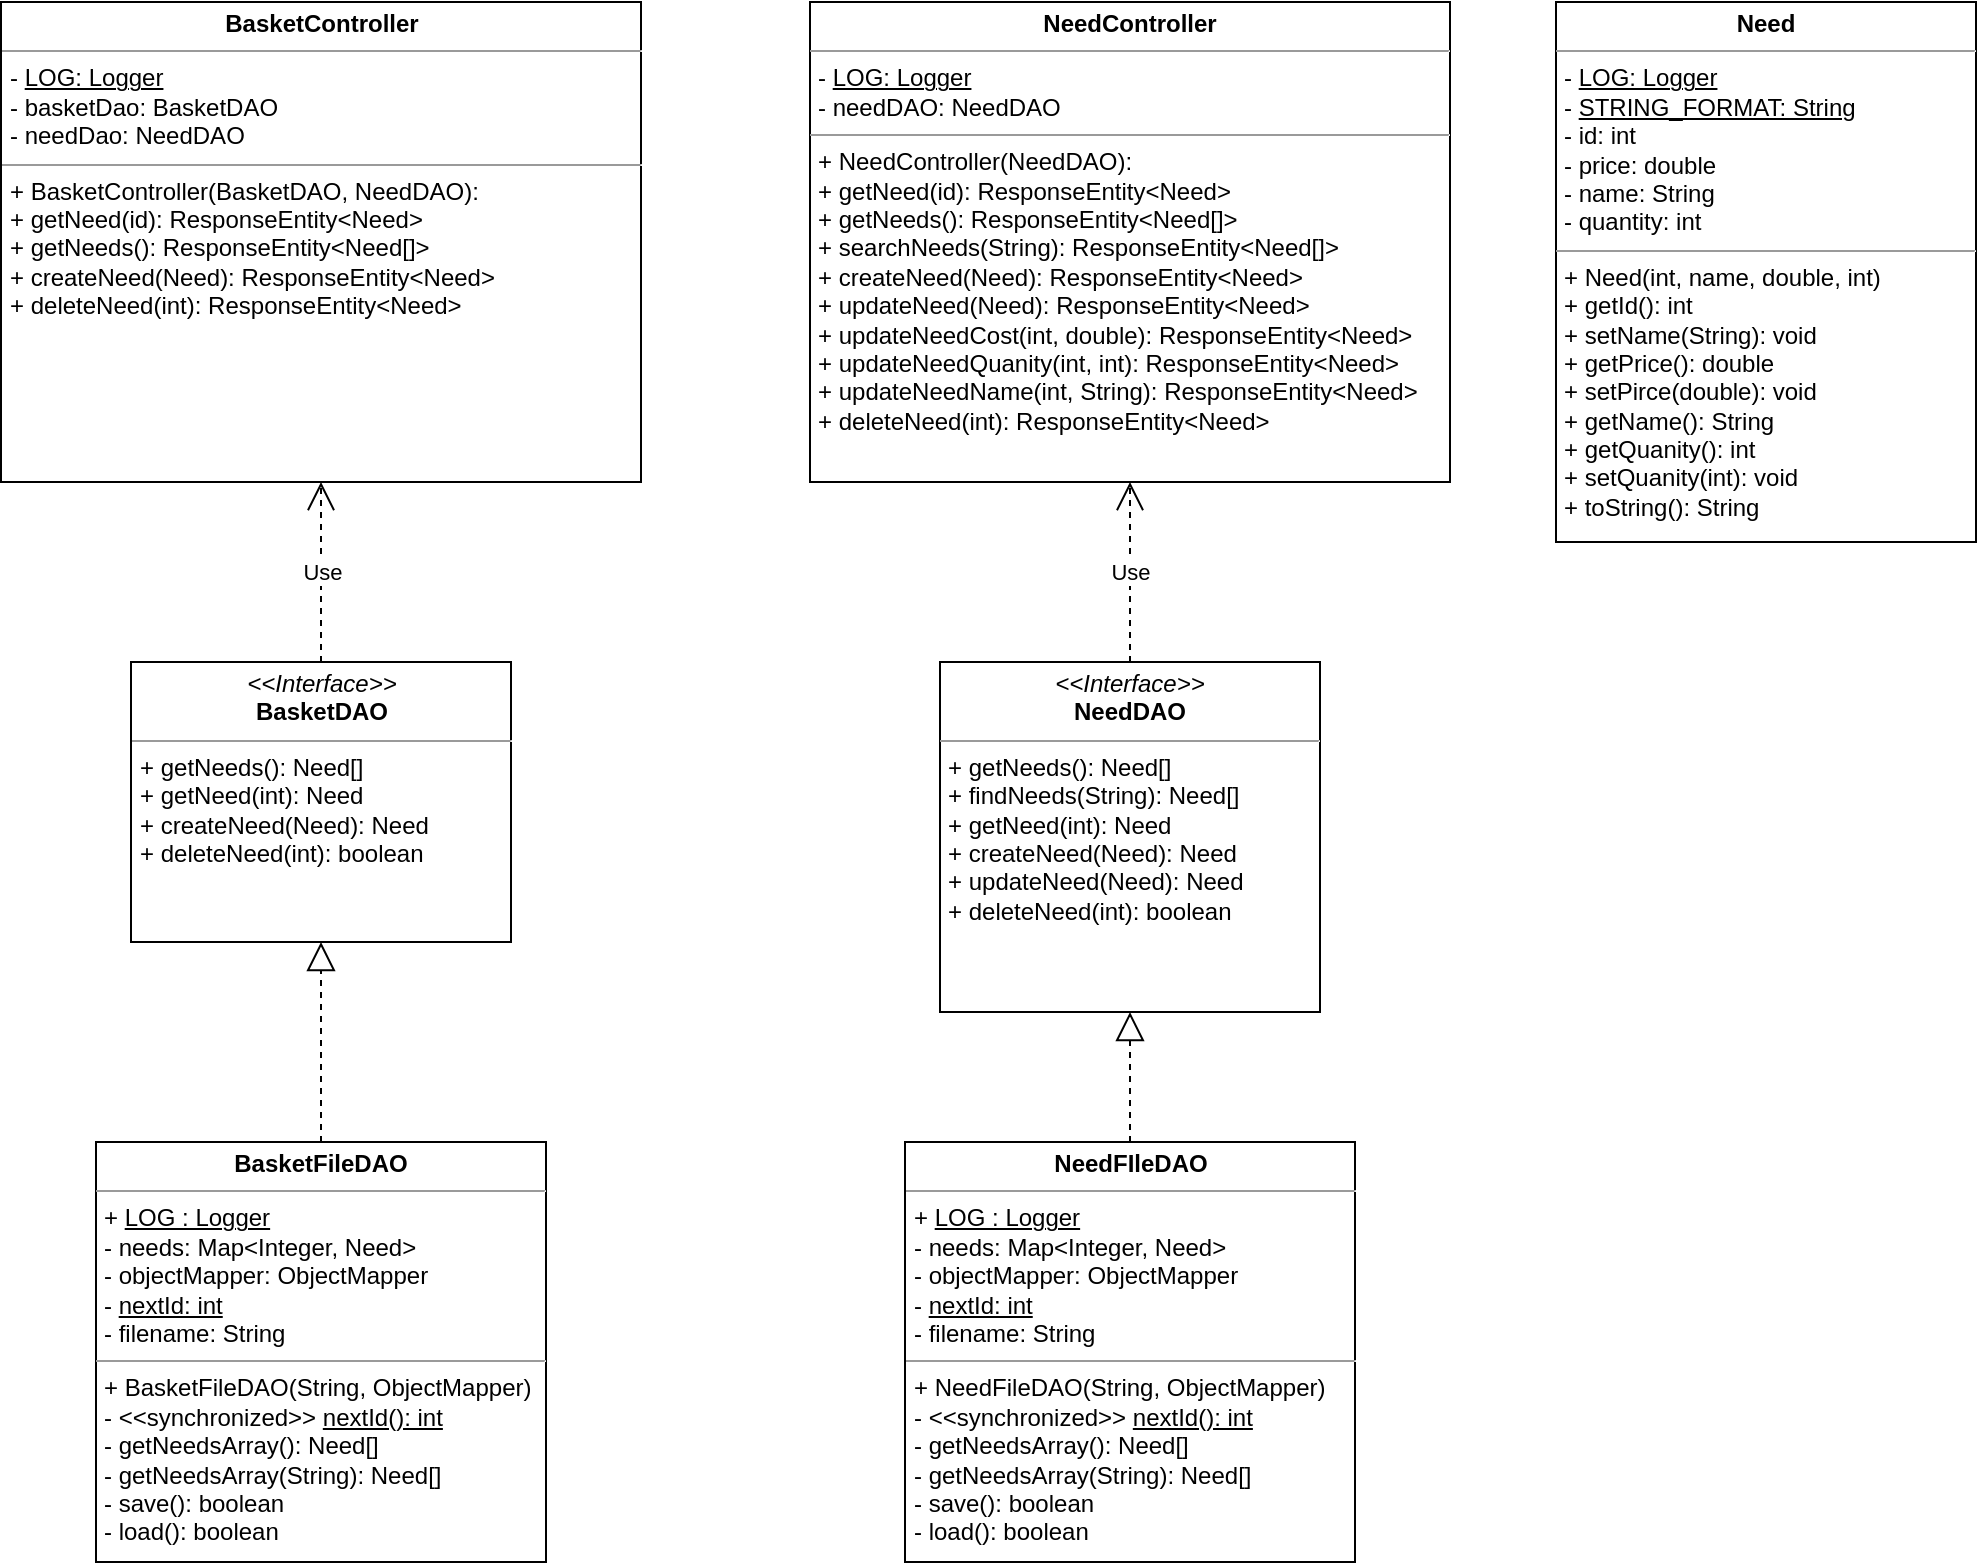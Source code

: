 <mxfile version="22.0.8" type="device">
  <diagram id="C5RBs43oDa-KdzZeNtuy" name="Page-1">
    <mxGraphModel dx="1793" dy="960" grid="1" gridSize="10" guides="1" tooltips="1" connect="1" arrows="1" fold="1" page="1" pageScale="1" pageWidth="827" pageHeight="1169" math="0" shadow="0">
      <root>
        <mxCell id="WIyWlLk6GJQsqaUBKTNV-0" />
        <mxCell id="WIyWlLk6GJQsqaUBKTNV-1" parent="WIyWlLk6GJQsqaUBKTNV-0" />
        <mxCell id="5PQ-Qn2Oii2XtJDnxv0j-0" value="&lt;p style=&quot;margin:0px;margin-top:4px;text-align:center;&quot;&gt;&lt;i&gt;&amp;lt;&amp;lt;Interface&amp;gt;&amp;gt;&lt;/i&gt;&lt;br&gt;&lt;b&gt;BasketDAO&lt;/b&gt;&lt;br&gt;&lt;/p&gt;&lt;hr size=&quot;1&quot;&gt;&lt;p style=&quot;margin:0px;margin-left:4px;&quot;&gt;+ getNeeds(): Need[]&lt;br&gt;+ getNeed(int): Need&lt;/p&gt;&lt;p style=&quot;margin:0px;margin-left:4px;&quot;&gt;+ createNeed(Need): Need&lt;/p&gt;&lt;p style=&quot;margin:0px;margin-left:4px;&quot;&gt;+ deleteNeed(int): boolean&lt;br&gt;&lt;/p&gt;" style="verticalAlign=top;align=left;overflow=fill;fontSize=12;fontFamily=Helvetica;html=1;whiteSpace=wrap;" vertex="1" parent="WIyWlLk6GJQsqaUBKTNV-1">
          <mxGeometry x="167.5" y="560" width="190" height="140" as="geometry" />
        </mxCell>
        <mxCell id="5PQ-Qn2Oii2XtJDnxv0j-6" value="" style="endArrow=block;dashed=1;endFill=0;endSize=12;html=1;rounded=0;entryX=0.5;entryY=1;entryDx=0;entryDy=0;exitX=0.5;exitY=0;exitDx=0;exitDy=0;" edge="1" parent="WIyWlLk6GJQsqaUBKTNV-1" source="5PQ-Qn2Oii2XtJDnxv0j-22" target="5PQ-Qn2Oii2XtJDnxv0j-0">
          <mxGeometry width="160" relative="1" as="geometry">
            <mxPoint x="205.625" y="750" as="sourcePoint" />
            <mxPoint x="290" y="700" as="targetPoint" />
          </mxGeometry>
        </mxCell>
        <mxCell id="5PQ-Qn2Oii2XtJDnxv0j-22" value="&lt;p style=&quot;margin:0px;margin-top:4px;text-align:center;&quot;&gt;&lt;b&gt;BasketFileDAO&lt;/b&gt;&lt;/p&gt;&lt;hr size=&quot;1&quot;&gt;&lt;p style=&quot;margin:0px;margin-left:4px;&quot;&gt;+ &lt;u&gt;LOG : Logger&lt;/u&gt;&lt;/p&gt;&lt;p style=&quot;margin:0px;margin-left:4px;&quot;&gt;- needs: Map&amp;lt;Integer, Need&amp;gt;&lt;/p&gt;&lt;p style=&quot;margin:0px;margin-left:4px;&quot;&gt;- objectMapper: ObjectMapper&lt;/p&gt;&lt;p style=&quot;margin:0px;margin-left:4px;&quot;&gt;- &lt;u&gt;nextId: int&lt;/u&gt;&lt;/p&gt;&lt;p style=&quot;margin:0px;margin-left:4px;&quot;&gt;- filename: String&lt;br&gt;&lt;/p&gt;&lt;hr size=&quot;1&quot;&gt;&lt;p style=&quot;margin:0px;margin-left:4px;&quot;&gt;+ BasketFileDAO(String, ObjectMapper)&lt;/p&gt;&lt;p style=&quot;margin:0px;margin-left:4px;&quot;&gt;- &amp;lt;&amp;lt;synchronized&amp;gt;&amp;gt; &lt;u&gt;nextId(): int&lt;/u&gt;&lt;/p&gt;&lt;p style=&quot;margin:0px;margin-left:4px;&quot;&gt;- getNeedsArray(): Need[]&lt;/p&gt;&lt;p style=&quot;margin:0px;margin-left:4px;&quot;&gt;- getNeedsArray(String): Need[]&lt;/p&gt;&lt;p style=&quot;margin:0px;margin-left:4px;&quot;&gt;- save(): boolean&lt;/p&gt;&lt;p style=&quot;margin:0px;margin-left:4px;&quot;&gt;- load(): boolean&lt;/p&gt;" style="verticalAlign=top;align=left;overflow=fill;fontSize=12;fontFamily=Helvetica;html=1;whiteSpace=wrap;" vertex="1" parent="WIyWlLk6GJQsqaUBKTNV-1">
          <mxGeometry x="150" y="800" width="225" height="210" as="geometry" />
        </mxCell>
        <mxCell id="5PQ-Qn2Oii2XtJDnxv0j-24" value="&lt;p style=&quot;margin:0px;margin-top:4px;text-align:center;&quot;&gt;&lt;i&gt;&amp;lt;&amp;lt;Interface&amp;gt;&amp;gt;&lt;/i&gt;&lt;br&gt;&lt;b&gt;NeedDAO&lt;/b&gt;&lt;br&gt;&lt;/p&gt;&lt;hr size=&quot;1&quot;&gt;&lt;p style=&quot;margin:0px;margin-left:4px;&quot;&gt;+ getNeeds(): Need[]&lt;/p&gt;&lt;p style=&quot;margin:0px;margin-left:4px;&quot;&gt;+ findNeeds(String): Need[]&lt;br&gt;&lt;/p&gt;&lt;p style=&quot;margin:0px;margin-left:4px;&quot;&gt;+ getNeed(int): Need&lt;/p&gt;&lt;p style=&quot;margin:0px;margin-left:4px;&quot;&gt;+ createNeed(Need): Need&lt;/p&gt;&lt;p style=&quot;margin:0px;margin-left:4px;&quot;&gt;+ updateNeed(Need): Need&lt;br&gt;&lt;/p&gt;&lt;p style=&quot;margin:0px;margin-left:4px;&quot;&gt;+ deleteNeed(int): boolean&lt;br&gt;&lt;/p&gt;" style="verticalAlign=top;align=left;overflow=fill;fontSize=12;fontFamily=Helvetica;html=1;whiteSpace=wrap;" vertex="1" parent="WIyWlLk6GJQsqaUBKTNV-1">
          <mxGeometry x="572" y="560" width="190" height="175" as="geometry" />
        </mxCell>
        <mxCell id="5PQ-Qn2Oii2XtJDnxv0j-25" value="" style="endArrow=block;dashed=1;endFill=0;endSize=12;html=1;rounded=0;entryX=0.5;entryY=1;entryDx=0;entryDy=0;exitX=0.5;exitY=0;exitDx=0;exitDy=0;" edge="1" source="5PQ-Qn2Oii2XtJDnxv0j-26" target="5PQ-Qn2Oii2XtJDnxv0j-24" parent="WIyWlLk6GJQsqaUBKTNV-1">
          <mxGeometry width="160" relative="1" as="geometry">
            <mxPoint x="610.125" y="750" as="sourcePoint" />
            <mxPoint x="694.5" y="700" as="targetPoint" />
          </mxGeometry>
        </mxCell>
        <mxCell id="5PQ-Qn2Oii2XtJDnxv0j-26" value="&lt;p style=&quot;margin:0px;margin-top:4px;text-align:center;&quot;&gt;&lt;b&gt;NeedFIleDAO&lt;/b&gt;&lt;/p&gt;&lt;hr size=&quot;1&quot;&gt;&lt;p style=&quot;margin:0px;margin-left:4px;&quot;&gt;+ &lt;u&gt;LOG : Logger&lt;/u&gt;&lt;/p&gt;&lt;p style=&quot;margin:0px;margin-left:4px;&quot;&gt;- needs: Map&amp;lt;Integer, Need&amp;gt;&lt;/p&gt;&lt;p style=&quot;margin:0px;margin-left:4px;&quot;&gt;- objectMapper: ObjectMapper&lt;/p&gt;&lt;p style=&quot;margin:0px;margin-left:4px;&quot;&gt;- &lt;u&gt;nextId: int&lt;/u&gt;&lt;/p&gt;&lt;p style=&quot;margin:0px;margin-left:4px;&quot;&gt;- filename: String&lt;br&gt;&lt;/p&gt;&lt;hr size=&quot;1&quot;&gt;&lt;p style=&quot;margin:0px;margin-left:4px;&quot;&gt;+ NeedFileDAO(String, ObjectMapper)&lt;/p&gt;&lt;p style=&quot;margin:0px;margin-left:4px;&quot;&gt;- &amp;lt;&amp;lt;synchronized&amp;gt;&amp;gt; &lt;u&gt;nextId(): int&lt;/u&gt;&lt;/p&gt;&lt;p style=&quot;margin:0px;margin-left:4px;&quot;&gt;- getNeedsArray(): Need[]&lt;/p&gt;&lt;p style=&quot;margin:0px;margin-left:4px;&quot;&gt;- getNeedsArray(String): Need[]&lt;/p&gt;&lt;p style=&quot;margin:0px;margin-left:4px;&quot;&gt;- save(): boolean&lt;/p&gt;&lt;p style=&quot;margin:0px;margin-left:4px;&quot;&gt;- load(): boolean&lt;/p&gt;" style="verticalAlign=top;align=left;overflow=fill;fontSize=12;fontFamily=Helvetica;html=1;whiteSpace=wrap;" vertex="1" parent="WIyWlLk6GJQsqaUBKTNV-1">
          <mxGeometry x="554.5" y="800" width="225" height="210" as="geometry" />
        </mxCell>
        <mxCell id="5PQ-Qn2Oii2XtJDnxv0j-27" value="&lt;p style=&quot;margin:0px;margin-top:4px;text-align:center;&quot;&gt;&lt;b&gt;Need&lt;/b&gt;&lt;/p&gt;&lt;hr size=&quot;1&quot;&gt;&lt;p style=&quot;margin:0px;margin-left:4px;&quot;&gt;- &lt;u&gt;LOG: Logger&lt;/u&gt;&lt;/p&gt;&lt;p style=&quot;margin:0px;margin-left:4px;&quot;&gt;- &lt;u&gt;STRING_FORMAT: String&lt;/u&gt;&lt;/p&gt;&lt;p style=&quot;margin:0px;margin-left:4px;&quot;&gt;- id: int&lt;/p&gt;&lt;p style=&quot;margin:0px;margin-left:4px;&quot;&gt;- price: double&lt;/p&gt;&lt;p style=&quot;margin:0px;margin-left:4px;&quot;&gt;- name: String&lt;/p&gt;&lt;p style=&quot;margin:0px;margin-left:4px;&quot;&gt;- quantity: int&lt;br&gt;&lt;/p&gt;&lt;hr size=&quot;1&quot;&gt;&lt;p style=&quot;margin:0px;margin-left:4px;&quot;&gt;+ Need(int, name, double, int)&lt;/p&gt;&lt;p style=&quot;margin:0px;margin-left:4px;&quot;&gt;+ getId(): int&lt;/p&gt;&lt;p style=&quot;margin:0px;margin-left:4px;&quot;&gt;+ setName(String): void&lt;/p&gt;&lt;p style=&quot;margin:0px;margin-left:4px;&quot;&gt;+ getPrice(): double&lt;/p&gt;&lt;p style=&quot;margin:0px;margin-left:4px;&quot;&gt;+ setPirce(double): void&lt;/p&gt;&lt;p style=&quot;margin:0px;margin-left:4px;&quot;&gt;+ getName(): String&lt;/p&gt;&lt;p style=&quot;margin:0px;margin-left:4px;&quot;&gt;+ getQuanity(): int&lt;/p&gt;&lt;p style=&quot;margin:0px;margin-left:4px;&quot;&gt;+ setQuanity(int): void&lt;/p&gt;&lt;p style=&quot;margin:0px;margin-left:4px;&quot;&gt;+ toString(): String&lt;br&gt;&lt;/p&gt;&lt;p style=&quot;margin:0px;margin-left:4px;&quot;&gt;&lt;br&gt;&lt;/p&gt;" style="verticalAlign=top;align=left;overflow=fill;fontSize=12;fontFamily=Helvetica;html=1;whiteSpace=wrap;" vertex="1" parent="WIyWlLk6GJQsqaUBKTNV-1">
          <mxGeometry x="880" y="230" width="210" height="270" as="geometry" />
        </mxCell>
        <mxCell id="5PQ-Qn2Oii2XtJDnxv0j-28" value="&lt;p style=&quot;margin:0px;margin-top:4px;text-align:center;&quot;&gt;&lt;b&gt;NeedController&lt;/b&gt;&lt;/p&gt;&lt;hr size=&quot;1&quot;&gt;&lt;p style=&quot;margin:0px;margin-left:4px;&quot;&gt;- &lt;u&gt;LOG: Logger&lt;/u&gt;&lt;/p&gt;&lt;p style=&quot;margin:0px;margin-left:4px;&quot;&gt;- needDAO: NeedDAO&lt;br&gt;&lt;/p&gt;&lt;hr size=&quot;1&quot;&gt;&lt;p style=&quot;margin:0px;margin-left:4px;&quot;&gt;+ NeedController(NeedDAO):&lt;/p&gt;&lt;p style=&quot;margin:0px;margin-left:4px;&quot;&gt;+ getNeed(id): ResponseEntity&amp;lt;Need&amp;gt;&lt;/p&gt;&lt;p style=&quot;margin:0px;margin-left:4px;&quot;&gt;+ getNeeds(): ResponseEntity&amp;lt;Need[]&amp;gt;&lt;/p&gt;&lt;p style=&quot;margin:0px;margin-left:4px;&quot;&gt;+ searchNeeds(String): ResponseEntity&amp;lt;Need[]&amp;gt;&lt;/p&gt;&lt;p style=&quot;margin:0px;margin-left:4px;&quot;&gt;+ createNeed(Need): ResponseEntity&amp;lt;Need&amp;gt;&lt;/p&gt;&lt;p style=&quot;margin:0px;margin-left:4px;&quot;&gt;+ updateNeed(Need): ResponseEntity&amp;lt;Need&amp;gt;&lt;/p&gt;&lt;p style=&quot;margin:0px;margin-left:4px;&quot;&gt;+ updateNeedCost(int, double): ResponseEntity&amp;lt;Need&amp;gt;&lt;/p&gt;&lt;p style=&quot;margin:0px;margin-left:4px;&quot;&gt;+ updateNeedQuanity(int, int): ResponseEntity&amp;lt;Need&amp;gt;&lt;/p&gt;&lt;p style=&quot;margin:0px;margin-left:4px;&quot;&gt;+ updateNeedName(int, String): ResponseEntity&amp;lt;Need&amp;gt;&lt;/p&gt;&lt;p style=&quot;margin:0px;margin-left:4px;&quot;&gt;+ deleteNeed(int): ResponseEntity&amp;lt;Need&amp;gt;&lt;br&gt;&lt;/p&gt;" style="verticalAlign=top;align=left;overflow=fill;fontSize=12;fontFamily=Helvetica;html=1;whiteSpace=wrap;" vertex="1" parent="WIyWlLk6GJQsqaUBKTNV-1">
          <mxGeometry x="507" y="230" width="320" height="240" as="geometry" />
        </mxCell>
        <mxCell id="5PQ-Qn2Oii2XtJDnxv0j-29" value="Use" style="endArrow=open;endSize=12;dashed=1;html=1;rounded=0;entryX=0.5;entryY=1;entryDx=0;entryDy=0;exitX=0.5;exitY=0;exitDx=0;exitDy=0;" edge="1" parent="WIyWlLk6GJQsqaUBKTNV-1" source="5PQ-Qn2Oii2XtJDnxv0j-24" target="5PQ-Qn2Oii2XtJDnxv0j-28">
          <mxGeometry width="160" relative="1" as="geometry">
            <mxPoint x="694.5" y="530" as="sourcePoint" />
            <mxPoint x="854.5" y="530" as="targetPoint" />
          </mxGeometry>
        </mxCell>
        <mxCell id="5PQ-Qn2Oii2XtJDnxv0j-30" value="&lt;p style=&quot;margin:0px;margin-top:4px;text-align:center;&quot;&gt;&lt;b&gt;BasketController&lt;/b&gt;&lt;/p&gt;&lt;hr size=&quot;1&quot;&gt;&lt;p style=&quot;margin:0px;margin-left:4px;&quot;&gt;- &lt;u&gt;LOG: Logger&lt;/u&gt;&lt;/p&gt;&lt;p style=&quot;margin:0px;margin-left:4px;&quot;&gt;- basketDao: BasketDAO&lt;br&gt;&lt;/p&gt;&lt;p style=&quot;margin:0px;margin-left:4px;&quot;&gt;- needDao: NeedDAO&lt;br&gt;&lt;/p&gt;&lt;hr size=&quot;1&quot;&gt;&lt;p style=&quot;margin:0px;margin-left:4px;&quot;&gt;+ BasketController(BasketDAO, NeedDAO):&lt;/p&gt;&lt;p style=&quot;margin:0px;margin-left:4px;&quot;&gt;+ getNeed(id): ResponseEntity&amp;lt;Need&amp;gt;&lt;/p&gt;&lt;p style=&quot;margin:0px;margin-left:4px;&quot;&gt;+ getNeeds(): ResponseEntity&amp;lt;Need[]&amp;gt;&lt;/p&gt;&lt;p style=&quot;margin:0px;margin-left:4px;&quot;&gt;+ createNeed(Need): ResponseEntity&amp;lt;Need&amp;gt;&lt;/p&gt;&lt;p style=&quot;margin:0px;margin-left:4px;&quot;&gt;+ deleteNeed(int): ResponseEntity&amp;lt;Need&amp;gt;&lt;br&gt;&lt;/p&gt;" style="verticalAlign=top;align=left;overflow=fill;fontSize=12;fontFamily=Helvetica;html=1;whiteSpace=wrap;" vertex="1" parent="WIyWlLk6GJQsqaUBKTNV-1">
          <mxGeometry x="102.5" y="230" width="320" height="240" as="geometry" />
        </mxCell>
        <mxCell id="5PQ-Qn2Oii2XtJDnxv0j-32" value="Use" style="endArrow=open;endSize=12;dashed=1;html=1;rounded=0;exitX=0.5;exitY=0;exitDx=0;exitDy=0;entryX=0.5;entryY=1;entryDx=0;entryDy=0;" edge="1" parent="WIyWlLk6GJQsqaUBKTNV-1" source="5PQ-Qn2Oii2XtJDnxv0j-0" target="5PQ-Qn2Oii2XtJDnxv0j-30">
          <mxGeometry width="160" relative="1" as="geometry">
            <mxPoint x="210" y="500" as="sourcePoint" />
            <mxPoint x="370" y="500" as="targetPoint" />
          </mxGeometry>
        </mxCell>
      </root>
    </mxGraphModel>
  </diagram>
</mxfile>
